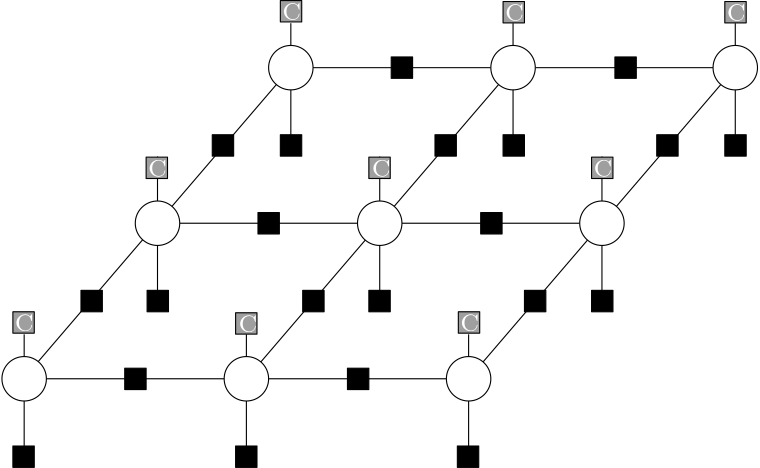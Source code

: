 <?xml version="1.0"?>
<!DOCTYPE ipe SYSTEM "ipe.dtd">
<ipe version="70010" creator="Ipe 7.0.10">
<info created="D:20090318161940" modified="D:20100326162048"/>
<ipestyle name="ipe6">
<symbol name="mark/circle(sx)" transformations="translations">
<path fill="sym-stroke">
0.6 0 0 0.6 0 0 e
0.4 0 0 0.4 0 0 e
</path>
</symbol>
<symbol name="mark/disk(sx)" transformations="translations">
<path fill="sym-stroke">
0.6 0 0 0.6 0 0 e
</path>
</symbol>
<symbol name="mark/fdisk(sfx)" transformations="translations">
<group>
<path fill="sym-stroke" fillrule="eofill">
0.6 0 0 0.6 0 0 e
0.4 0 0 0.4 0 0 e
</path>
<path fill="sym-fill">
0.4 0 0 0.4 0 0 e
</path>
</group>
</symbol>
<symbol name="mark/box(sx)" transformations="translations">
<path fill="sym-stroke" fillrule="eofill">
-0.6 -0.6 m
0.6 -0.6 l
0.6 0.6 l
-0.6 0.6 l
h
-0.4 -0.4 m
0.4 -0.4 l
0.4 0.4 l
-0.4 0.4 l
h
</path>
</symbol>
<symbol name="mark/square(sx)" transformations="translations">
<path fill="sym-stroke">
-0.6 -0.6 m
0.6 -0.6 l
0.6 0.6 l
-0.6 0.6 l
h
</path>
</symbol>
<symbol name="mark/fsquare(sfx)" transformations="translations">
<group>
<path fill="sym-stroke" fillrule="eofill">
-0.6 -0.6 m
0.6 -0.6 l
0.6 0.6 l
-0.6 0.6 l
0 -0.4 m
0.4 -0.4 l
0.4 0.4 l
-0.4 0.4 l
h
</path>
<path fill="sym-fill">
-0.4 -0.4 m
0.4 -0.4 l
0.4 0.4 l
-0.4 0.4 l
h
</path>
</group>
</symbol>
<symbol name="mark/cross(sx)" transformations="translations">
<group>
<path fill="sym-stroke">
-0.43 -0.57 m
0.57 0.43 l
0.43 0.57 l
-0.57 -0.43 l
h
</path>
<path fill="sym-stroke">
-0.43 0.57 m
0.57 -0.43 l
0.43 -0.57 l
-0.57 0.43 l
h
</path>
</group>
</symbol>
<pen name="heavier" value="0.8"/>
<pen name="fat" value="1.2"/>
<pen name="ultrafat" value="2"/>
<symbolsize name="large" value="5"/>
<symbolsize name="small" value="2"/>
<symbolsize name="tiny" value="1.1"/>
<arrowsize name="large" value="10"/>
<arrowsize name="small" value="5"/>
<arrowsize name="tiny" value="3"/>
<color name="red" value="1 0 0"/>
<color name="green" value="0 1 0"/>
<color name="blue" value="0 0 1"/>
<color name="yellow" value="1 1 0"/>
<color name="gray1" value="0.125"/>
<color name="gray2" value="0.25"/>
<color name="gray3" value="0.375"/>
<color name="gray4" value="0.5"/>
<color name="gray5" value="0.625"/>
<color name="gray6" value="0.75"/>
<color name="gray7" value="0.875"/>
<dashstyle name="dashed" value="[4] 0"/>
<dashstyle name="dotted" value="[1 3] 0"/>
<dashstyle name="dash dotted" value="[4 2 1 2] 0"/>
<dashstyle name="dash dot dotted" value="[4 2 1 2 1 2] 0"/>
<textsize name="large" value="\large"/>
<textsize name="small" value="\small"/>
<textsize name="tiny" value="\tiny"/>
<textsize name="Large" value="\Large"/>
<textsize name="LARGE" value="\LARGE"/>
<textsize name="huge" value="\huge"/>
<textsize name="Huge" value="\Huge"/>
<textsize name="footnote" value="\footnotesize"/>
<textstyle name="center" begin="\begin{center}" end="\end{center}"/>
<textstyle name="itemize" begin="\begin{itemize}" end="\end{itemize}"/>
<textstyle name="item" begin="\begin{itemize}\item{}" end="\end{itemize}"/>
</ipestyle>
<page>
<layer name="alpha"/>
<layer name="beta"/>
<view layers="alpha beta" active="alpha"/>
<path layer="alpha" stroke="black">
272 624 m
272 608 l
</path>
<path stroke="black">
192 624 m
192 608 l
</path>
<path stroke="black">
240 688 m
240 672 l
</path>
<path stroke="black">
320 688 m
320 672 l
</path>
<path stroke="black">
368 736 m
368 720 l
</path>
<path stroke="black">
288 736 m
288 720 l
</path>
<path stroke="black">
208 736 m
208 720 l
</path>
<path stroke="black">
112 624 m
112 608 l
</path>
<path stroke="black">
160 688 m
160 672 l
</path>
<path layer="beta" stroke="black">
240 664 m
288 720 l
</path>
<path stroke="black">
160 664 m
208 720 l
</path>
<path layer="alpha" stroke="black">
216 720 m
280 720 l
</path>
<path layer="beta" matrix="1 0 0 1 0.350128 0.700256" stroke="black">
112 608 m
160 664 l
</path>
<path layer="alpha" stroke="black">
120 608 m
184 608 l
</path>
<path stroke="black">
200 608 m
264 608 l
</path>
<path stroke="black">
168 664 m
232 664 l
</path>
<path stroke="black">
248 664 m
312 664 l
</path>
<path stroke="black">
296 720 m
360 720 l
</path>
<path layer="beta" stroke="black">
272 608 m
320 664 l
</path>
<path stroke="black">
320 664 m
368 720 l
</path>
<path stroke="black">
192 608 m
240 664 l
</path>
<path layer="alpha" matrix="1 0 0 1 -3.5503 8.41707" stroke="black" fill="gray5">
111.491 616.012 m
119.183 616.012 l
119.183 623.704 l
111.491 623.704 l
h
</path>
<path matrix="1 0 0 1 44.4173 64.0874" stroke="black" fill="gray5">
111.491 616.012 m
119.183 616.012 l
119.183 623.704 l
111.491 623.704 l
h
</path>
<path matrix="1 0 0 1 92.7349 120.458" stroke="black" fill="gray5">
111.491 616.012 m
119.183 616.012 l
119.183 623.704 l
111.491 623.704 l
h
</path>
<path matrix="1 0 0 1 172.914 120.108" stroke="black" fill="gray5">
111.491 616.012 m
119.183 616.012 l
119.183 623.704 l
111.491 623.704 l
h
</path>
<path matrix="1 0 0 1 252.743 120.108" stroke="black" fill="gray5">
111.491 616.012 m
119.183 616.012 l
119.183 623.704 l
111.491 623.704 l
h
</path>
<path matrix="1 0 0 1 124.597 64.0874" stroke="black" fill="gray5">
111.491 616.012 m
119.183 616.012 l
119.183 623.704 l
111.491 623.704 l
h
</path>
<path matrix="1 0 0 1 204.776 64.0874" stroke="black" fill="gray5">
111.491 616.012 m
119.183 616.012 l
119.183 623.704 l
111.491 623.704 l
h
</path>
<path matrix="1 0 0 1 76.629 8.06694" stroke="black" fill="gray5">
111.491 616.012 m
119.183 616.012 l
119.183 623.704 l
111.491 623.704 l
h
</path>
<path matrix="1 0 0 1 156.808 8.41707" stroke="black" fill="gray5">
111.491 616.012 m
119.183 616.012 l
119.183 623.704 l
111.491 623.704 l
h
</path>
<path matrix="1 0 0 1 20.9587 16.1199" stroke="black" fill="black">
111.491 616.012 m
119.183 616.012 l
119.183 623.704 l
111.491 623.704 l
h
</path>
<path matrix="1 0 0 1 36.7145 -11.8904" stroke="black" fill="black">
111.491 616.012 m
119.183 616.012 l
119.183 623.704 l
111.491 623.704 l
h
</path>
<path matrix="1 0 0 1 116.894 -11.8904" stroke="black" fill="black">
111.491 616.012 m
119.183 616.012 l
119.183 623.704 l
111.491 623.704 l
h
</path>
<path matrix="1 0 0 1 84.6821 44.1301" stroke="black" fill="black">
111.491 616.012 m
119.183 616.012 l
119.183 623.704 l
111.491 623.704 l
h
</path>
<path matrix="1 0 0 1 164.861 44.1301" stroke="black" fill="black">
111.491 616.012 m
119.183 616.012 l
119.183 623.704 l
111.491 623.704 l
h
</path>
<path matrix="1 0 0 1 132.65 100.151" stroke="black" fill="black">
111.491 616.012 m
119.183 616.012 l
119.183 623.704 l
111.491 623.704 l
h
</path>
<path matrix="1 0 0 1 213.179 100.151" stroke="black" fill="black">
111.491 616.012 m
119.183 616.012 l
119.183 623.704 l
111.491 623.704 l
h
</path>
<path matrix="1 0 0 1 100.788 16.1199" stroke="black" fill="black">
111.491 616.012 m
119.183 616.012 l
119.183 623.704 l
111.491 623.704 l
h
</path>
<path matrix="1 0 0 1 180.617 16.1199" stroke="black" fill="black">
111.491 616.012 m
119.183 616.012 l
119.183 623.704 l
111.491 623.704 l
h
</path>
<path matrix="1 0 0 1 68.226 72.1404" stroke="black" fill="black">
111.491 616.012 m
119.183 616.012 l
119.183 623.704 l
111.491 623.704 l
h
</path>
<path matrix="1 0 0 1 148.405 72.1404" stroke="black" fill="black">
111.491 616.012 m
119.183 616.012 l
119.183 623.704 l
111.491 623.704 l
h
</path>
<path matrix="1 0 0 1 228.235 72.1404" stroke="black" fill="black">
111.491 616.012 m
119.183 616.012 l
119.183 623.704 l
111.491 623.704 l
h
</path>
<path matrix="1 0 0 1 44.7674 16.1199" stroke="black" fill="black">
111.491 616.012 m
119.183 616.012 l
119.183 623.704 l
111.491 623.704 l
h
</path>
<path matrix="1 0 0 1 124.597 16.1199" stroke="black" fill="black">
111.491 616.012 m
119.183 616.012 l
119.183 623.704 l
111.491 623.704 l
h
</path>
<path matrix="1 0 0 1 204.776 16.1199" stroke="black" fill="black">
111.491 616.012 m
119.183 616.012 l
119.183 623.704 l
111.491 623.704 l
h
</path>
<path matrix="1 0 0 1 252.744 72.1404" stroke="black" fill="black">
111.491 616.012 m
119.183 616.012 l
119.183 623.704 l
111.491 623.704 l
h
</path>
<path matrix="1 0 0 1 172.914 72.1404" stroke="black" fill="black">
111.491 616.012 m
119.183 616.012 l
119.183 623.704 l
111.491 623.704 l
h
</path>
<path matrix="1 0 0 1 92.735 72.1404" stroke="black" fill="black">
111.491 616.012 m
119.183 616.012 l
119.183 623.704 l
111.491 623.704 l
h
</path>
<path matrix="1 0 0 1 -3.55024 -39.9007" stroke="black" fill="black">
111.491 616.012 m
119.183 616.012 l
119.183 623.704 l
111.491 623.704 l
h
</path>
<path matrix="1 0 0 1 76.6291 -39.9007" stroke="black" fill="black">
111.491 616.012 m
119.183 616.012 l
119.183 623.704 l
111.491 623.704 l
h
</path>
<path matrix="1 0 0 1 156.458 -39.9007" stroke="black" fill="black">
111.491 616.012 m
119.183 616.012 l
119.183 623.704 l
111.491 623.704 l
h
</path>
<path stroke="black">
112 580 m
112 608 l
</path>
<path stroke="black">
192 580 m
192 608 l
</path>
<path stroke="black">
272 580 m
272 608 l
</path>
<path stroke="black">
320 636 m
320 664 l
</path>
<path stroke="black">
368 692 m
368 720 l
</path>
<path stroke="black">
288 692 m
288 720 l
</path>
<path stroke="black">
208 692 m
208 720 l
</path>
<path stroke="black">
160 636 m
160 664 l
</path>
<path stroke="black">
240 636 m
240 664 l
</path>
<path matrix="1 0 0 1 0 16" stroke="black" fill="white">
8 0 0 8 160 648 e
</path>
<path matrix="1 0 0 1 0 32" stroke="black" fill="white">
8 0 0 8 208 688 e
</path>
<path matrix="1 0 0 1 0 32" stroke="black" fill="white">
8 0 0 8 288 688 e
</path>
<path matrix="1 0 0 1 0 32" stroke="black" fill="white">
8 0 0 8 368 688 e
</path>
<path matrix="1 0 0 1 0 16" stroke="black" fill="white">
8 0 0 8 320 648 e
</path>
<path matrix="1 0 0 1 0 16" stroke="black" fill="white">
8 0 0 8 240 648 e
</path>
<path stroke="black" fill="white">
8 0 0 8 192 608 e
</path>
<path stroke="black" fill="white">
8 0 0 8 272 608 e
</path>
<path stroke="black" fill="white">
8 0 0 8 112 608 e
</path>
<text matrix="1 0 0 1 -36.4133 -56.7207" transformations="translations" pos="145.098 681.81" stroke="white" type="label" width="6.656" height="6.127" depth="0" valign="baseline" size="small">C</text>
<text matrix="1 0 0 1 11.5545 -1.05016" transformations="translations" pos="145.098 681.81" stroke="white" type="label" width="6.656" height="6.127" depth="0" valign="baseline" size="small">C</text>
<text matrix="1 0 0 1 59.8721 55.3204" transformations="translations" pos="145.098 681.81" stroke="white" type="label" width="6.656" height="6.127" depth="0" valign="baseline" size="small">C</text>
<text matrix="1 0 0 1 140.051 54.9703" transformations="translations" pos="145.098 681.81" stroke="white" type="label" width="6.656" height="6.127" depth="0" valign="baseline" size="small">C</text>
<text matrix="1 0 0 1 219.88 54.9703" transformations="translations" pos="145.098 681.81" stroke="white" type="label" width="6.656" height="6.127" depth="0" valign="baseline" size="small">C</text>
<text matrix="1 0 0 1 92.0839 -1.05016" transformations="translations" pos="145.098 681.81" stroke="white" type="label" width="6.656" height="6.127" depth="0" valign="baseline" size="small">C</text>
<text matrix="1 0 0 1 44.1163 -57.0706" transformations="translations" pos="145.098 681.81" stroke="white" type="label" width="6.656" height="6.127" depth="0" valign="baseline" size="small">C</text>
<text matrix="1 0 0 1 123.945 -56.7205" transformations="translations" pos="145.098 681.81" stroke="white" type="label" width="6.656" height="6.127" depth="0" valign="baseline" size="small">C</text>
<text matrix="1 0 0 1 171.913 -1.05016" transformations="translations" pos="145.098 681.81" stroke="white" type="label" width="6.656" height="6.127" depth="0" valign="baseline" size="small">C</text>
</page>
</ipe>
